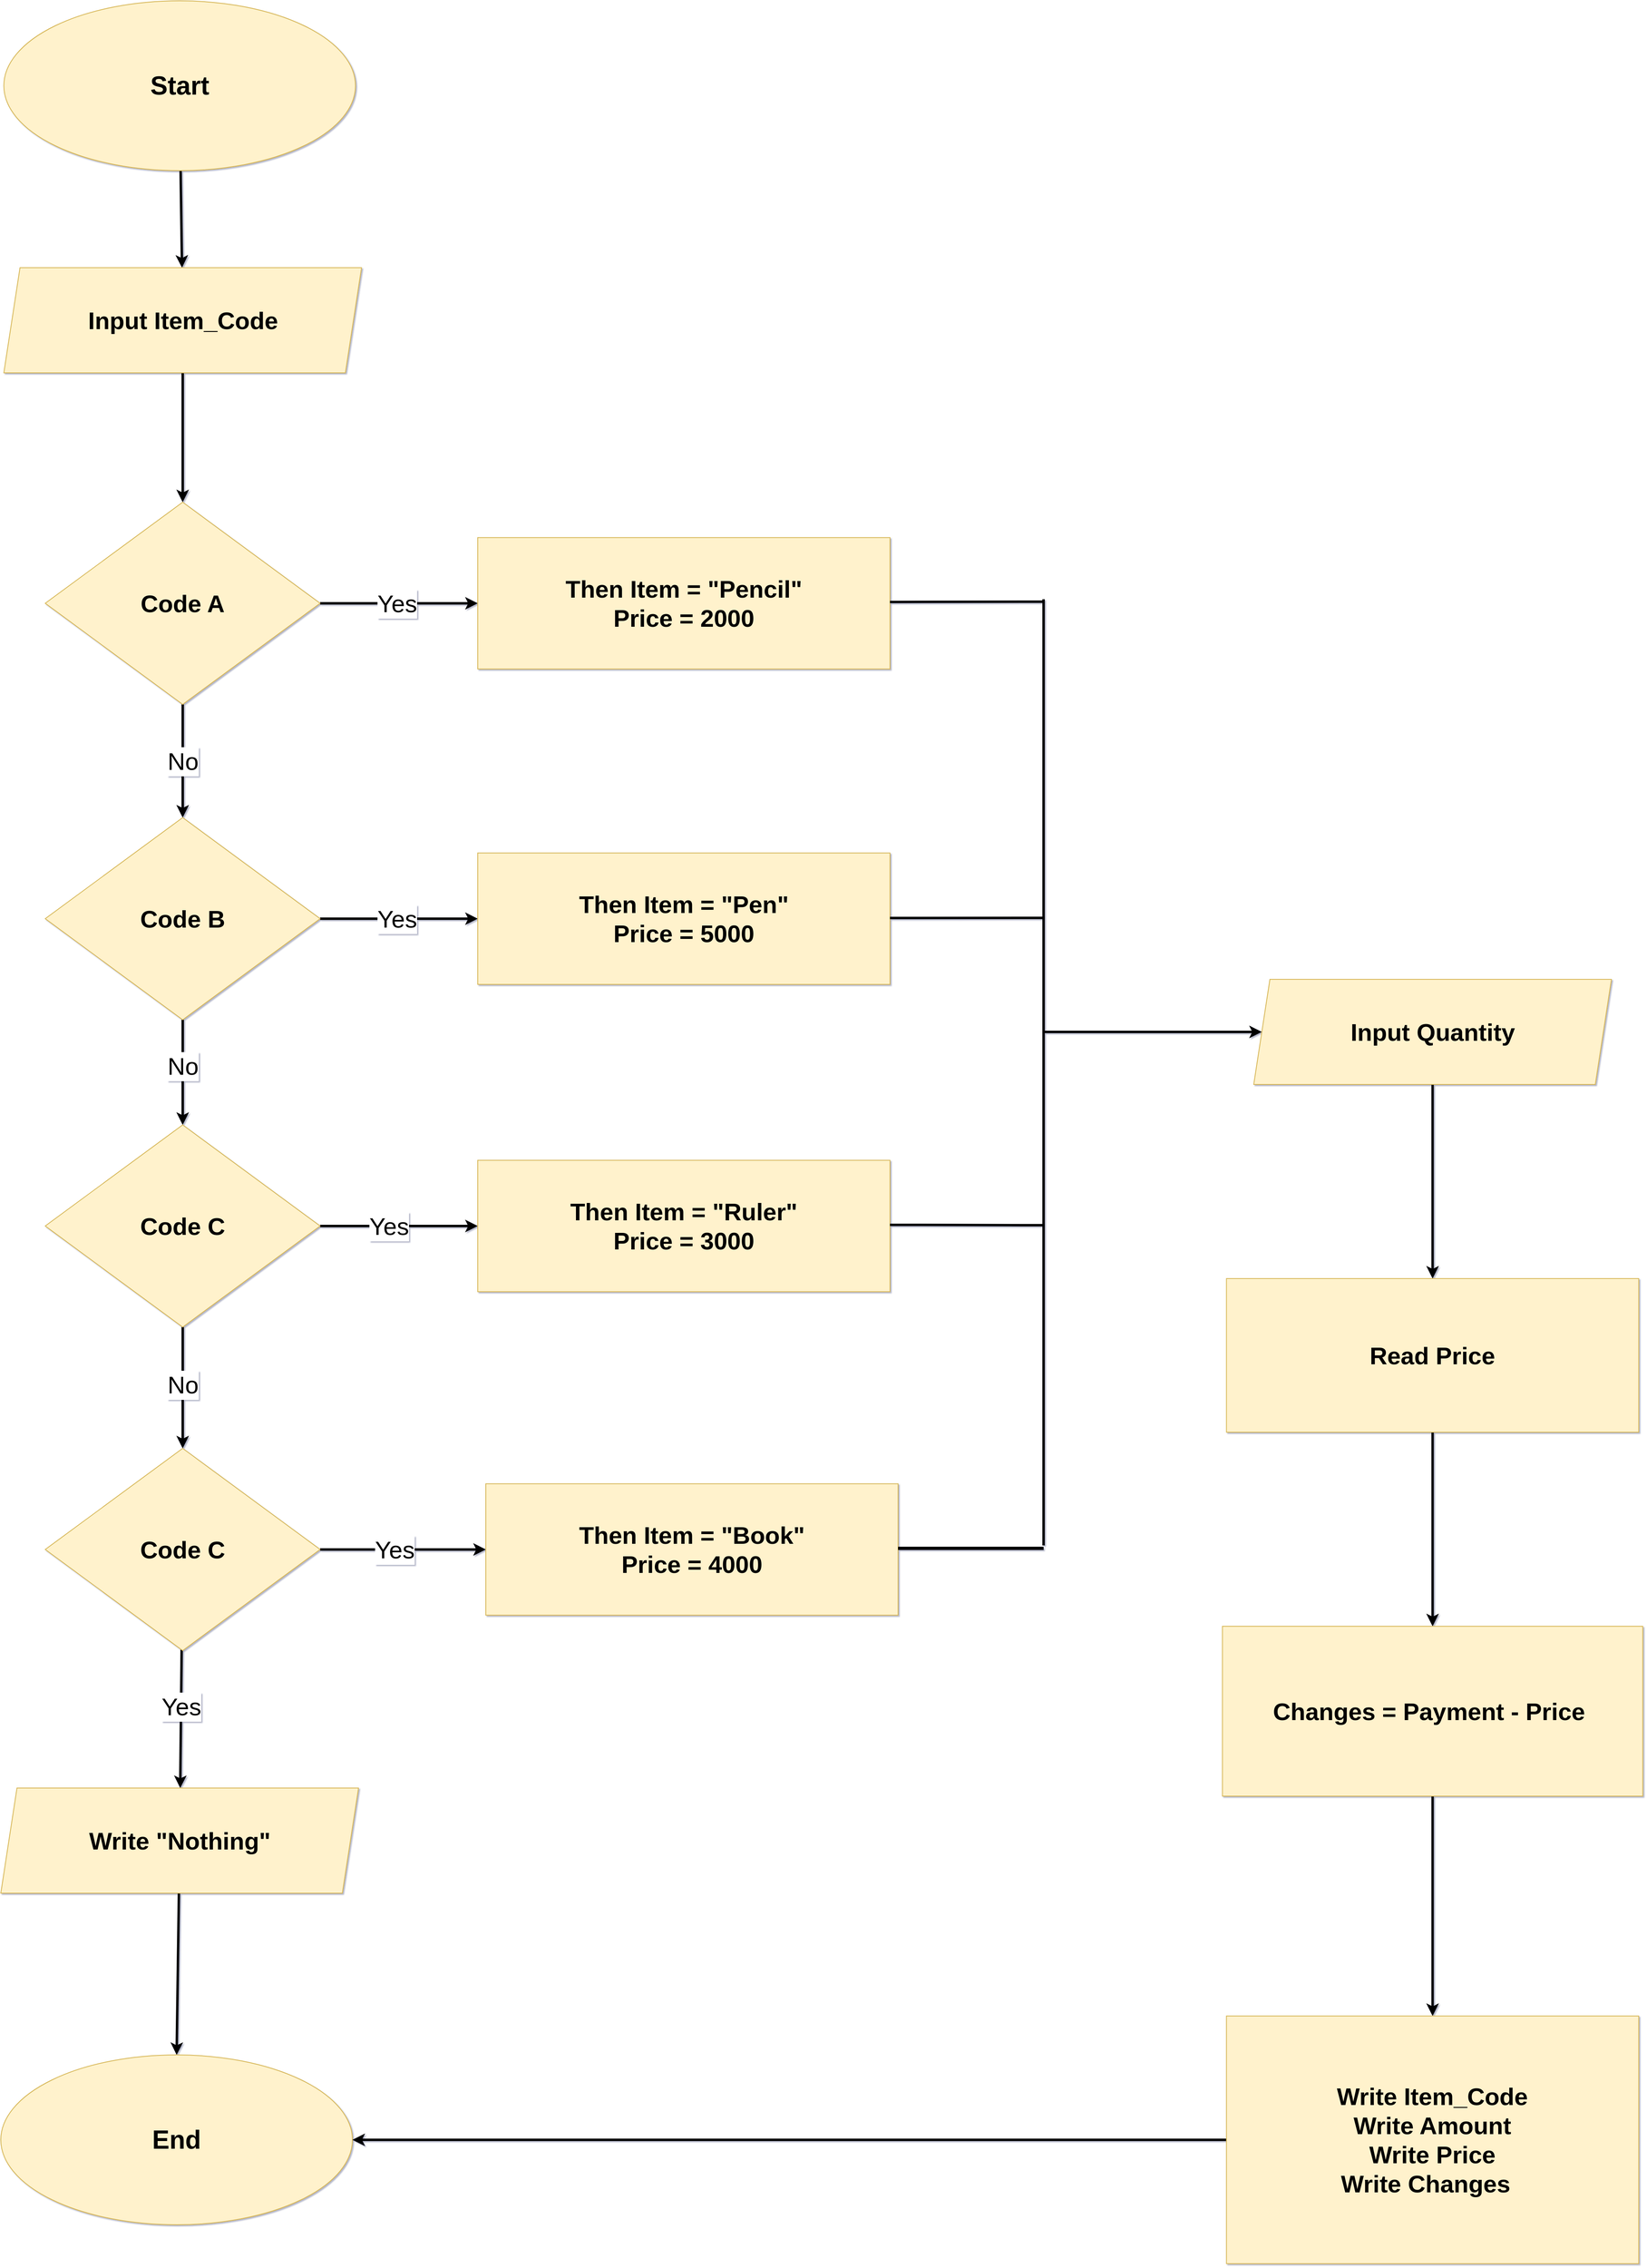 <mxfile>
    <diagram id="Pc_PVZvmUNEBchvGCmNS" name="Page-1">
        <mxGraphModel dx="7011" dy="1180" grid="1" gridSize="10" guides="1" tooltips="1" connect="1" arrows="1" fold="1" page="1" pageScale="1" pageWidth="2339" pageHeight="3300" math="0" shadow="1">
            <root>
                <mxCell id="0"/>
                <mxCell id="1" parent="0"/>
                <mxCell id="5" value="" style="edgeStyle=none;html=1;strokeWidth=3;" parent="1" source="3" target="4" edge="1">
                    <mxGeometry relative="1" as="geometry"/>
                </mxCell>
                <mxCell id="3" value="&lt;font style=&quot;font-size: 32px&quot;&gt;&lt;b&gt;Start&lt;/b&gt;&lt;/font&gt;" style="ellipse;whiteSpace=wrap;html=1;fillColor=#fff2cc;strokeColor=#d6b656;" parent="1" vertex="1">
                    <mxGeometry x="-4526.25" y="290" width="435" height="210" as="geometry"/>
                </mxCell>
                <mxCell id="8" style="edgeStyle=none;html=1;fontSize=30;strokeWidth=3;" parent="1" source="4" target="7" edge="1">
                    <mxGeometry relative="1" as="geometry"/>
                </mxCell>
                <mxCell id="4" value="&lt;font style=&quot;font-size: 30px&quot;&gt;&lt;b&gt;Input Item_Code&lt;/b&gt;&lt;/font&gt;" style="shape=parallelogram;perimeter=parallelogramPerimeter;whiteSpace=wrap;html=1;fixedSize=1;fillColor=#fff2cc;strokeColor=#d6b656;" parent="1" vertex="1">
                    <mxGeometry x="-4526.25" y="620" width="442.5" height="130" as="geometry"/>
                </mxCell>
                <mxCell id="11" style="edgeStyle=none;html=1;entryX=0.5;entryY=0;entryDx=0;entryDy=0;fontSize=30;strokeWidth=3;" parent="1" source="7" target="10" edge="1">
                    <mxGeometry relative="1" as="geometry"/>
                </mxCell>
                <mxCell id="48" value="No" style="edgeLabel;html=1;align=center;verticalAlign=middle;resizable=0;points=[];fontSize=30;" parent="11" vertex="1" connectable="0">
                    <mxGeometry x="-0.268" y="1" relative="1" as="geometry">
                        <mxPoint x="-1" y="19" as="offset"/>
                    </mxGeometry>
                </mxCell>
                <mxCell id="21" style="edgeStyle=none;html=1;entryX=0;entryY=0.5;entryDx=0;entryDy=0;fontSize=30;strokeWidth=3;" parent="1" source="7" target="20" edge="1">
                    <mxGeometry relative="1" as="geometry"/>
                </mxCell>
                <mxCell id="44" value="Yes" style="edgeLabel;html=1;align=center;verticalAlign=middle;resizable=0;points=[];fontSize=30;" parent="21" vertex="1" connectable="0">
                    <mxGeometry x="0.417" y="-2" relative="1" as="geometry">
                        <mxPoint x="-43" y="-2" as="offset"/>
                    </mxGeometry>
                </mxCell>
                <mxCell id="7" value="&lt;b&gt;Code A&lt;/b&gt;" style="rhombus;whiteSpace=wrap;html=1;fontSize=30;fillColor=#fff2cc;strokeColor=#d6b656;" parent="1" vertex="1">
                    <mxGeometry x="-4475" y="910" width="340" height="250" as="geometry"/>
                </mxCell>
                <mxCell id="13" style="edgeStyle=none;html=1;fontSize=30;strokeWidth=3;" parent="1" source="10" target="12" edge="1">
                    <mxGeometry relative="1" as="geometry"/>
                </mxCell>
                <mxCell id="49" value="No" style="edgeLabel;html=1;align=center;verticalAlign=middle;resizable=0;points=[];fontSize=30;" parent="13" vertex="1" connectable="0">
                    <mxGeometry x="-0.131" y="-1" relative="1" as="geometry">
                        <mxPoint x="1" as="offset"/>
                    </mxGeometry>
                </mxCell>
                <mxCell id="23" style="edgeStyle=none;html=1;entryX=0;entryY=0.5;entryDx=0;entryDy=0;fontSize=30;strokeWidth=3;" parent="1" source="10" target="22" edge="1">
                    <mxGeometry relative="1" as="geometry"/>
                </mxCell>
                <mxCell id="45" value="Yes" style="edgeLabel;html=1;align=center;verticalAlign=middle;resizable=0;points=[];fontSize=30;" parent="23" vertex="1" connectable="0">
                    <mxGeometry x="0.305" y="-1" relative="1" as="geometry">
                        <mxPoint x="-32" y="-1" as="offset"/>
                    </mxGeometry>
                </mxCell>
                <mxCell id="10" value="&lt;b&gt;Code B&lt;/b&gt;" style="rhombus;whiteSpace=wrap;html=1;fontSize=30;fillColor=#fff2cc;strokeColor=#d6b656;" parent="1" vertex="1">
                    <mxGeometry x="-4475" y="1300" width="340" height="250" as="geometry"/>
                </mxCell>
                <mxCell id="15" style="edgeStyle=none;html=1;entryX=0.5;entryY=0;entryDx=0;entryDy=0;fontSize=30;strokeWidth=3;" parent="1" source="12" target="14" edge="1">
                    <mxGeometry relative="1" as="geometry">
                        <Array as="points">
                            <mxPoint x="-4305" y="2000"/>
                        </Array>
                    </mxGeometry>
                </mxCell>
                <mxCell id="50" value="No" style="edgeLabel;html=1;align=center;verticalAlign=middle;resizable=0;points=[];fontSize=30;" parent="15" vertex="1" connectable="0">
                    <mxGeometry x="0.152" y="3" relative="1" as="geometry">
                        <mxPoint x="-3" y="-16" as="offset"/>
                    </mxGeometry>
                </mxCell>
                <mxCell id="25" style="edgeStyle=none;html=1;entryX=0;entryY=0.5;entryDx=0;entryDy=0;fontSize=30;strokeWidth=3;" parent="1" source="12" target="24" edge="1">
                    <mxGeometry relative="1" as="geometry"/>
                </mxCell>
                <mxCell id="46" value="Yes" style="edgeLabel;html=1;align=center;verticalAlign=middle;resizable=0;points=[];fontSize=30;" parent="25" vertex="1" connectable="0">
                    <mxGeometry x="0.271" y="5" relative="1" as="geometry">
                        <mxPoint x="-39" y="5" as="offset"/>
                    </mxGeometry>
                </mxCell>
                <mxCell id="12" value="&lt;b&gt;Code C&lt;/b&gt;" style="rhombus;whiteSpace=wrap;html=1;fontSize=30;fillColor=#fff2cc;strokeColor=#d6b656;" parent="1" vertex="1">
                    <mxGeometry x="-4475" y="1680" width="340" height="250" as="geometry"/>
                </mxCell>
                <mxCell id="17" style="edgeStyle=none;html=1;fontSize=30;strokeWidth=3;" parent="1" source="14" target="16" edge="1">
                    <mxGeometry relative="1" as="geometry"/>
                </mxCell>
                <mxCell id="51" value="Yes" style="edgeLabel;html=1;align=center;verticalAlign=middle;resizable=0;points=[];fontSize=30;" parent="17" vertex="1" connectable="0">
                    <mxGeometry x="-0.186" relative="1" as="geometry">
                        <mxPoint as="offset"/>
                    </mxGeometry>
                </mxCell>
                <mxCell id="27" style="edgeStyle=none;html=1;fontSize=30;strokeWidth=3;" parent="1" source="14" target="26" edge="1">
                    <mxGeometry relative="1" as="geometry"/>
                </mxCell>
                <mxCell id="47" value="Yes" style="edgeLabel;html=1;align=center;verticalAlign=middle;resizable=0;points=[];fontSize=30;" parent="27" vertex="1" connectable="0">
                    <mxGeometry x="-0.106" relative="1" as="geometry">
                        <mxPoint as="offset"/>
                    </mxGeometry>
                </mxCell>
                <mxCell id="14" value="&lt;b&gt;Code C&lt;/b&gt;" style="rhombus;whiteSpace=wrap;html=1;fontSize=30;fillColor=#fff2cc;strokeColor=#d6b656;" parent="1" vertex="1">
                    <mxGeometry x="-4475" y="2080" width="340" height="250" as="geometry"/>
                </mxCell>
                <mxCell id="19" style="edgeStyle=none;html=1;entryX=0.5;entryY=0;entryDx=0;entryDy=0;fontSize=30;strokeWidth=3;" parent="1" source="16" target="18" edge="1">
                    <mxGeometry relative="1" as="geometry"/>
                </mxCell>
                <mxCell id="16" value="&lt;font style=&quot;font-size: 30px&quot;&gt;&lt;b&gt;Write &quot;Nothing&quot;&lt;/b&gt;&lt;/font&gt;" style="shape=parallelogram;perimeter=parallelogramPerimeter;whiteSpace=wrap;html=1;fixedSize=1;fillColor=#fff2cc;strokeColor=#d6b656;" parent="1" vertex="1">
                    <mxGeometry x="-4530" y="2500" width="442.5" height="130" as="geometry"/>
                </mxCell>
                <mxCell id="18" value="&lt;font style=&quot;font-size: 32px&quot;&gt;&lt;b&gt;End&lt;/b&gt;&lt;/font&gt;" style="ellipse;whiteSpace=wrap;html=1;fillColor=#fff2cc;strokeColor=#d6b656;" parent="1" vertex="1">
                    <mxGeometry x="-4530" y="2830" width="435" height="210" as="geometry"/>
                </mxCell>
                <mxCell id="20" value="&lt;b&gt;Then Item = &quot;Pencil&quot;&lt;br&gt;Price = 2000&lt;/b&gt;" style="rounded=0;whiteSpace=wrap;html=1;fontSize=30;fillColor=#fff2cc;strokeColor=#d6b656;" parent="1" vertex="1">
                    <mxGeometry x="-3940" y="953.75" width="510" height="162.5" as="geometry"/>
                </mxCell>
                <mxCell id="22" value="&lt;b&gt;Then Item = &quot;Pen&quot;&lt;br&gt;Price = 5000&lt;/b&gt;" style="rounded=0;whiteSpace=wrap;html=1;fontSize=30;fillColor=#fff2cc;strokeColor=#d6b656;" parent="1" vertex="1">
                    <mxGeometry x="-3940" y="1343.75" width="510" height="162.5" as="geometry"/>
                </mxCell>
                <mxCell id="24" value="&lt;b&gt;Then Item = &quot;Ruler&quot;&lt;br&gt;Price = 3000&lt;/b&gt;" style="rounded=0;whiteSpace=wrap;html=1;fontSize=30;fillColor=#fff2cc;strokeColor=#d6b656;" parent="1" vertex="1">
                    <mxGeometry x="-3940" y="1723.75" width="510" height="162.5" as="geometry"/>
                </mxCell>
                <mxCell id="26" value="&lt;b&gt;Then Item = &quot;Book&quot;&lt;br&gt;Price = 4000&lt;/b&gt;" style="rounded=0;whiteSpace=wrap;html=1;fontSize=30;fillColor=#fff2cc;strokeColor=#d6b656;" parent="1" vertex="1">
                    <mxGeometry x="-3930" y="2123.75" width="510" height="162.5" as="geometry"/>
                </mxCell>
                <mxCell id="29" value="" style="endArrow=none;html=1;fontSize=30;strokeWidth=3;" parent="1" edge="1">
                    <mxGeometry width="50" height="50" relative="1" as="geometry">
                        <mxPoint x="-3430" y="1033.33" as="sourcePoint"/>
                        <mxPoint x="-3240" y="1033" as="targetPoint"/>
                    </mxGeometry>
                </mxCell>
                <mxCell id="30" value="" style="endArrow=none;html=1;fontSize=30;strokeWidth=3;" parent="1" edge="1">
                    <mxGeometry width="50" height="50" relative="1" as="geometry">
                        <mxPoint x="-3430" y="1424.17" as="sourcePoint"/>
                        <mxPoint x="-3240" y="1424" as="targetPoint"/>
                    </mxGeometry>
                </mxCell>
                <mxCell id="31" value="" style="endArrow=none;html=1;fontSize=30;strokeWidth=3;" parent="1" edge="1">
                    <mxGeometry width="50" height="50" relative="1" as="geometry">
                        <mxPoint x="-3430" y="1803.57" as="sourcePoint"/>
                        <mxPoint x="-3240" y="1804" as="targetPoint"/>
                    </mxGeometry>
                </mxCell>
                <mxCell id="32" value="" style="endArrow=none;html=1;fontSize=30;strokeWidth=4;" parent="1" edge="1">
                    <mxGeometry width="50" height="50" relative="1" as="geometry">
                        <mxPoint x="-3420" y="2203.57" as="sourcePoint"/>
                        <mxPoint x="-3240" y="2203.57" as="targetPoint"/>
                    </mxGeometry>
                </mxCell>
                <mxCell id="33" value="" style="endArrow=none;html=1;fontSize=30;strokeWidth=3;" parent="1" edge="1">
                    <mxGeometry width="50" height="50" relative="1" as="geometry">
                        <mxPoint x="-3240" y="2200" as="sourcePoint"/>
                        <mxPoint x="-3240" y="1030" as="targetPoint"/>
                    </mxGeometry>
                </mxCell>
                <mxCell id="40" style="edgeStyle=none;html=1;fontSize=30;strokeWidth=3;" parent="1" source="35" target="52" edge="1">
                    <mxGeometry relative="1" as="geometry">
                        <mxPoint x="-2758.75" y="1830" as="targetPoint"/>
                    </mxGeometry>
                </mxCell>
                <mxCell id="35" value="&lt;font style=&quot;font-size: 30px&quot;&gt;&lt;b&gt;Input Quantity&lt;/b&gt;&lt;/font&gt;" style="shape=parallelogram;perimeter=parallelogramPerimeter;whiteSpace=wrap;html=1;fixedSize=1;fillColor=#fff2cc;strokeColor=#d6b656;" parent="1" vertex="1">
                    <mxGeometry x="-2980" y="1500" width="442.5" height="130" as="geometry"/>
                </mxCell>
                <mxCell id="41" style="edgeStyle=none;html=1;fontSize=30;strokeWidth=3;entryX=0.5;entryY=0;entryDx=0;entryDy=0;" parent="1" target="58" edge="1">
                    <mxGeometry relative="1" as="geometry">
                        <mxPoint x="-2758.749" y="1960" as="sourcePoint"/>
                        <mxPoint x="-2758.752" y="2150.002" as="targetPoint"/>
                    </mxGeometry>
                </mxCell>
                <mxCell id="42" style="edgeStyle=none;html=1;fontSize=30;strokeWidth=3;exitX=0.5;exitY=1;exitDx=0;exitDy=0;" parent="1" source="58" target="38" edge="1">
                    <mxGeometry relative="1" as="geometry">
                        <mxPoint x="-2758.754" y="2499.999" as="sourcePoint"/>
                    </mxGeometry>
                </mxCell>
                <mxCell id="43" style="edgeStyle=none;html=1;fontSize=30;strokeWidth=3;" parent="1" source="38" target="18" edge="1">
                    <mxGeometry relative="1" as="geometry"/>
                </mxCell>
                <mxCell id="38" value="&lt;b&gt;Write Item_Code&lt;br&gt;Write Amount&lt;br&gt;Write Price&lt;br&gt;Write Changes&amp;nbsp;&amp;nbsp;&lt;br&gt;&lt;/b&gt;" style="rounded=0;whiteSpace=wrap;html=1;fontSize=30;fillColor=#fff2cc;strokeColor=#d6b656;" parent="1" vertex="1">
                    <mxGeometry x="-3013.75" y="2781.88" width="510" height="306.25" as="geometry"/>
                </mxCell>
                <mxCell id="39" value="" style="endArrow=classic;html=1;fontSize=30;strokeWidth=3;entryX=0;entryY=0.5;entryDx=0;entryDy=0;" parent="1" target="35" edge="1">
                    <mxGeometry width="50" height="50" relative="1" as="geometry">
                        <mxPoint x="-3240" y="1565" as="sourcePoint"/>
                        <mxPoint x="-3310" y="1500" as="targetPoint"/>
                    </mxGeometry>
                </mxCell>
                <mxCell id="52" value="&lt;font style=&quot;font-size: 30px&quot;&gt;&lt;b&gt;Read Price&lt;/b&gt;&lt;/font&gt;" style="rounded=0;whiteSpace=wrap;html=1;fillColor=#fff2cc;strokeColor=#d6b656;" vertex="1" parent="1">
                    <mxGeometry x="-3013.74" y="1870" width="510" height="190" as="geometry"/>
                </mxCell>
                <mxCell id="58" value="&lt;b&gt;Changes = Payment - Price&amp;nbsp;&lt;/b&gt;" style="rounded=0;whiteSpace=wrap;html=1;fontSize=30;fillColor=#fff2cc;strokeColor=#d6b656;" vertex="1" parent="1">
                    <mxGeometry x="-3018.74" y="2300" width="520" height="210" as="geometry"/>
                </mxCell>
            </root>
        </mxGraphModel>
    </diagram>
</mxfile>
